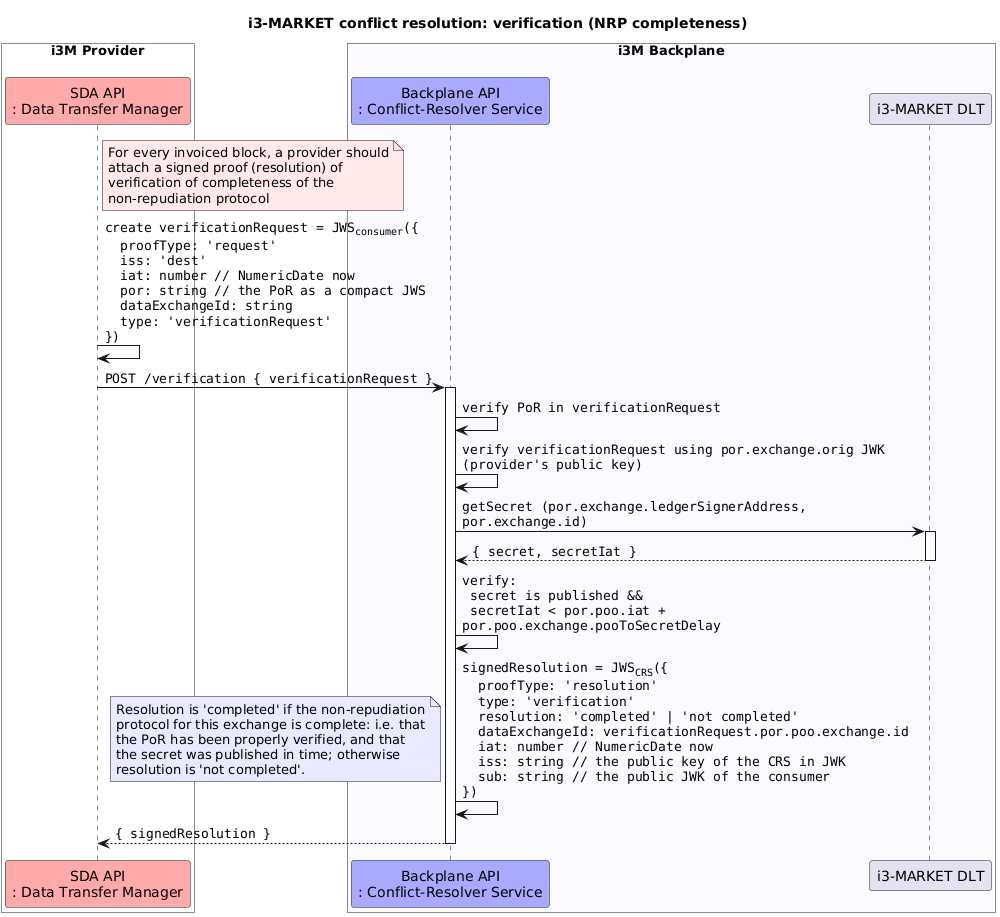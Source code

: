 @startuml conflictVerification
skinparam shadowing false
skinparam DefaultFontName DejaVu Sans
skinparam DefaultMonospacedFontName DejaVu Sans Mono
skinparam ArrowFontName DejaVu Sans Mono
skinparam maxMessageSize 460

title "i3-MARKET conflict resolution: verification (NRP completeness)"

box "i3M Provider" #White
  participant "SDA API\n: Data Transfer Manager" as P #FFAAAA
end box
box "i3M Backplane\n" #FBFBFF
  participant "Backplane API\n: Conflict-Resolver Service" as CRS #A9A9FF
  participant "i3-MARKET DLT" as DLT
end box

note right of P #FFE9E9
  For every invoiced block, a provider should
  attach a signed proof (resolution) of
  verification of completeness of the 
  non-repudiation protocol
end note

P->P: create verificationRequest = JWS<sub>consumer</sub>({\n\
  proofType: 'request'\n\
  iss: 'dest'\n\
  iat: number // NumericDate now\n\
  por: string // the PoR as a compact JWS\n\
  dataExchangeId: string\n\
  type: 'verificationRequest'\n\
})
P->CRS++: POST /verification { verificationRequest }
CRS->CRS: verify PoR in verificationRequest
CRS->CRS: verify verificationRequest using por.exchange.orig JWK (provider's public key)
CRS->DLT++: getSecret (por.exchange.ledgerSignerAddress, por.exchange.id)
return { secret, secretIat }
CRS->CRS: verify:\n secret is published &&\n secretIat < por.poo.iat + por.poo.exchange.pooToSecretDelay
CRS->CRS: signedResolution = JWS<sub>CRS</sub>({\n\
  proofType: 'resolution'\n\
  type: 'verification'\n\
  resolution: 'completed' | 'not completed'\n\
  dataExchangeId: verificationRequest.por.poo.exchange.id\n\
  iat: number // NumericDate now\n\
  iss: string // the public key of the CRS in JWK\n\
  sub: string // the public JWK of the consumer\n\
})
note left #E9E9FF
  Resolution is 'completed' if the non-repudiation
  protocol for this exchange is complete: i.e. that
  the PoR has been properly verified, and that
  the secret was published in time; otherwise
  resolution is 'not completed'.
end note
return { signedResolution }

@enduml